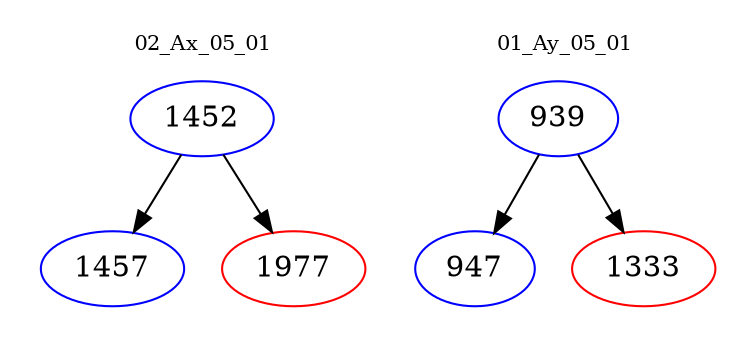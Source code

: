digraph{
subgraph cluster_0 {
color = white
label = "02_Ax_05_01";
fontsize=10;
T0_1452 [label="1452", color="blue"]
T0_1452 -> T0_1457 [color="black"]
T0_1457 [label="1457", color="blue"]
T0_1452 -> T0_1977 [color="black"]
T0_1977 [label="1977", color="red"]
}
subgraph cluster_1 {
color = white
label = "01_Ay_05_01";
fontsize=10;
T1_939 [label="939", color="blue"]
T1_939 -> T1_947 [color="black"]
T1_947 [label="947", color="blue"]
T1_939 -> T1_1333 [color="black"]
T1_1333 [label="1333", color="red"]
}
}
